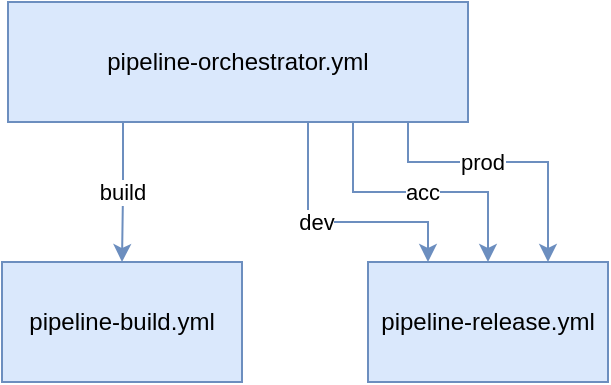 <mxfile version="14.8.6" type="device"><diagram id="vVLNxLduL7BMFLpD7d0E" name="Page-1"><mxGraphModel dx="1355" dy="925" grid="1" gridSize="10" guides="1" tooltips="1" connect="1" arrows="1" fold="1" page="1" pageScale="1" pageWidth="827" pageHeight="1169" math="0" shadow="0"><root><mxCell id="0"/><mxCell id="1" parent="0"/><mxCell id="TRGqVh43hwUF0-0B3Ru8-4" value="build" style="edgeStyle=orthogonalEdgeStyle;rounded=0;orthogonalLoop=1;jettySize=auto;html=1;exitX=0.25;exitY=1;exitDx=0;exitDy=0;entryX=0.5;entryY=0;entryDx=0;entryDy=0;fillColor=#dae8fc;strokeColor=#6c8ebf;" edge="1" parent="1" source="TRGqVh43hwUF0-0B3Ru8-1" target="TRGqVh43hwUF0-0B3Ru8-2"><mxGeometry relative="1" as="geometry"/></mxCell><mxCell id="TRGqVh43hwUF0-0B3Ru8-5" value="acc" style="edgeStyle=orthogonalEdgeStyle;rounded=0;orthogonalLoop=1;jettySize=auto;html=1;exitX=0.75;exitY=1;exitDx=0;exitDy=0;entryX=0.5;entryY=0;entryDx=0;entryDy=0;fillColor=#dae8fc;strokeColor=#6c8ebf;" edge="1" parent="1" source="TRGqVh43hwUF0-0B3Ru8-1" target="TRGqVh43hwUF0-0B3Ru8-3"><mxGeometry relative="1" as="geometry"/></mxCell><mxCell id="TRGqVh43hwUF0-0B3Ru8-6" value="dev" style="edgeStyle=orthogonalEdgeStyle;rounded=0;orthogonalLoop=1;jettySize=auto;html=1;exitX=0.75;exitY=1;exitDx=0;exitDy=0;entryX=0.25;entryY=0;entryDx=0;entryDy=0;fillColor=#dae8fc;strokeColor=#6c8ebf;" edge="1" parent="1" source="TRGqVh43hwUF0-0B3Ru8-1" target="TRGqVh43hwUF0-0B3Ru8-3"><mxGeometry relative="1" as="geometry"><Array as="points"><mxPoint x="400" y="150"/><mxPoint x="400" y="200"/><mxPoint x="460" y="200"/></Array></mxGeometry></mxCell><mxCell id="TRGqVh43hwUF0-0B3Ru8-7" value="prod" style="edgeStyle=orthogonalEdgeStyle;rounded=0;orthogonalLoop=1;jettySize=auto;html=1;exitX=0.75;exitY=1;exitDx=0;exitDy=0;entryX=0.75;entryY=0;entryDx=0;entryDy=0;fillColor=#dae8fc;strokeColor=#6c8ebf;" edge="1" parent="1" source="TRGqVh43hwUF0-0B3Ru8-1" target="TRGqVh43hwUF0-0B3Ru8-3"><mxGeometry relative="1" as="geometry"><Array as="points"><mxPoint x="450" y="150"/><mxPoint x="450" y="170"/><mxPoint x="520" y="170"/></Array></mxGeometry></mxCell><mxCell id="TRGqVh43hwUF0-0B3Ru8-1" value="pipeline-orchestrator.yml" style="rounded=0;whiteSpace=wrap;html=1;fillColor=#dae8fc;strokeColor=#6c8ebf;" vertex="1" parent="1"><mxGeometry x="250" y="90" width="230" height="60" as="geometry"/></mxCell><mxCell id="TRGqVh43hwUF0-0B3Ru8-2" value="pipeline-build.yml" style="rounded=0;whiteSpace=wrap;html=1;fillColor=#dae8fc;strokeColor=#6c8ebf;" vertex="1" parent="1"><mxGeometry x="247" y="220" width="120" height="60" as="geometry"/></mxCell><mxCell id="TRGqVh43hwUF0-0B3Ru8-3" value="pipeline-release.yml" style="rounded=0;whiteSpace=wrap;html=1;fillColor=#dae8fc;strokeColor=#6c8ebf;" vertex="1" parent="1"><mxGeometry x="430" y="220" width="120" height="60" as="geometry"/></mxCell></root></mxGraphModel></diagram></mxfile>